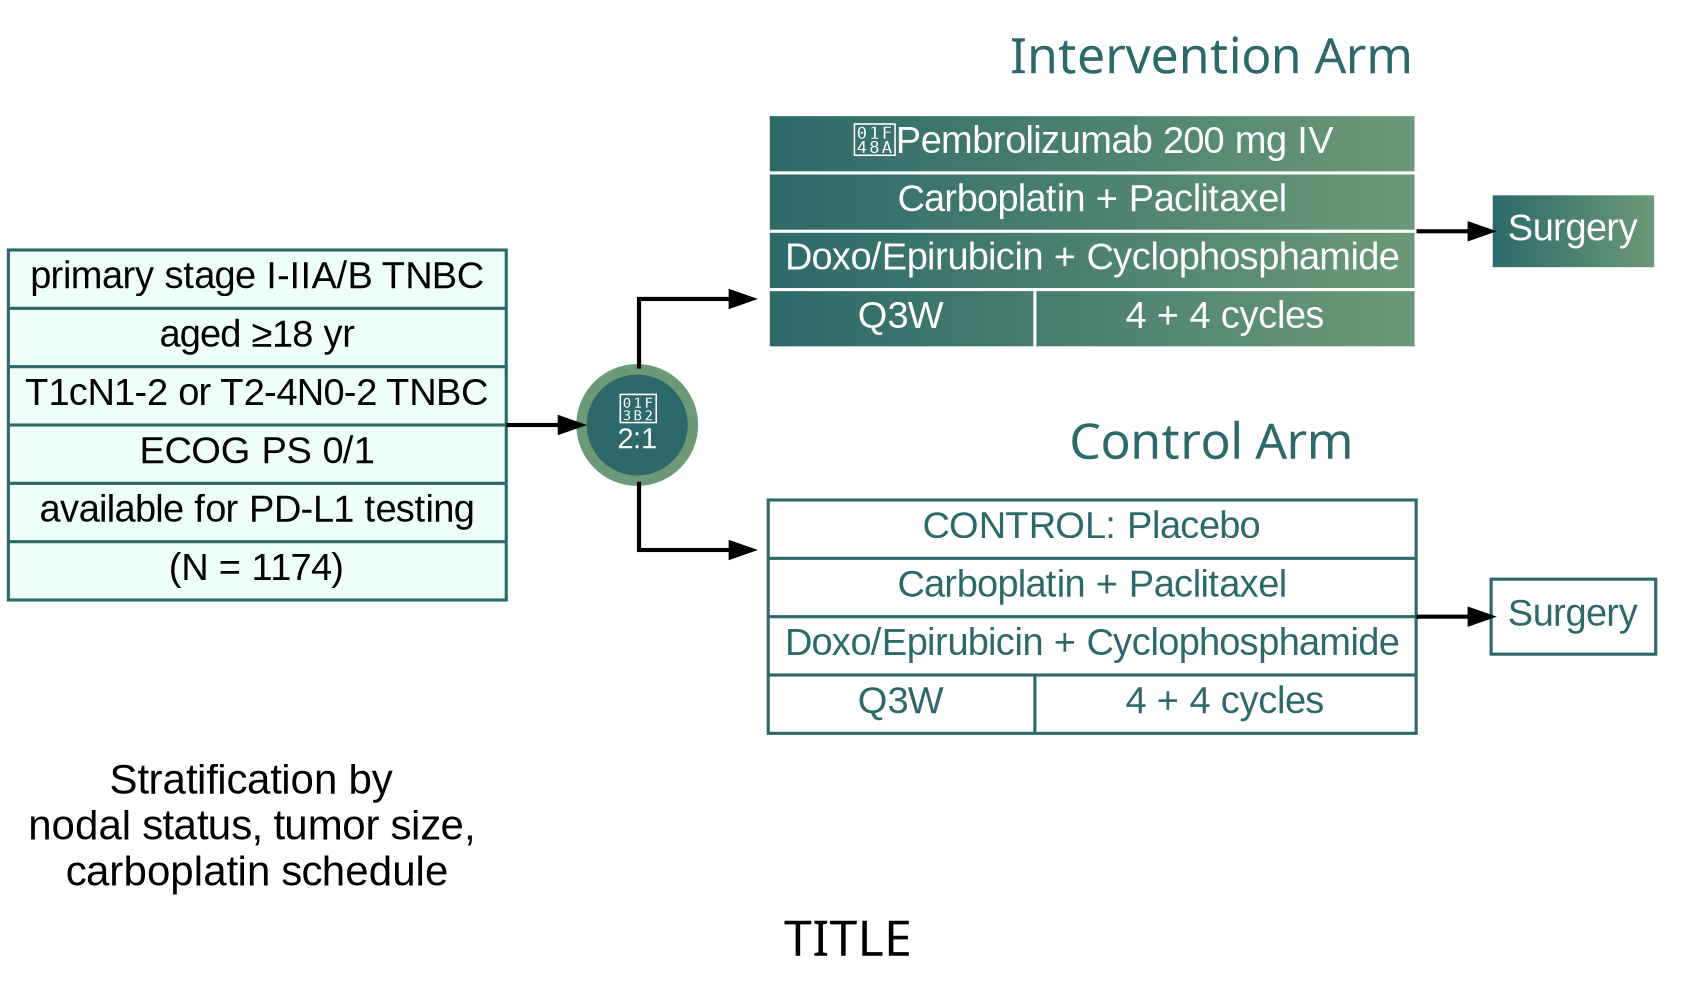 digraph {
  compound=true;
  graph [
    splines=ortho,
    nodesep=1
    rankdir="LR"
    // fontname="Arial",
    fontname="FiraSans-SemiBoldItalic"
    label="TITLE" //TODO: ___
    labelloc = "b"
    fontsize="24pt"
  ]
  node[
    color="#2d696a",
    penwidth=1.5,
    fontsize="18pt",
    shape=record,
    // fontname="FiraSans-Regular"
    fontname="Arial",
    ]
  edge[color=black, penwidth=2, class="cats"];
  background[
      color="white",
      fontsize="20pt",
      //TODO: Stratification ___
      label="Stratification by
      \nnodal status, tumor size,
      \ncarboplatin schedule"
      ]
  pupulation [
      fillcolor="#eefffaff",
      style="filled",
      // TODO: Population ___
      label="primary stage I-IIA/B TNBC
      | aged ≥18 yr
      | T1cN1-2 or T2-4N0-2 TNBC
      | ECOG PS 0/1
      | available for PD-L1 testing
      | (N = 1174)"
      ]
  method [
      shape=circle,
      fillcolor="#2d696a",
      penwidth=5,
      color = "#6c9a77",
      fontcolor="#ffffff",
      style="filled",
      fontsize="14pt",
      // TODO: Randomize ___
      label="🎲\n2:1"
      ]
  subgraph cluster_armA {
    label="Intervention Arm"
    labelloc = "t"
    color=white
    fontcolor="#2d696a"
    node[
      color=white,
      fillcolor="#2d696a:#6c9a77",
      style="filled",
      fontcolor="#ffffff",
    ]
    // TODO: Intervention arm ___
    intervention[label="
        💊 Pembrolizumab 200 mg IV
      | Carboplatin + Paclitaxel
      | Doxo/Epirubicin + Cyclophosphamide
      | {Q3W|4 + 4 cycles}
      " ]
    surgery1[label="Surgery"]
    intervention -> surgery1
  }
  subgraph cluster_armB {
    label="Control Arm"
    labelloc = "t"
    color=white
    fontcolor="#2d696a"
    node[
      color="#2d696a:#6c9a77",
      fillcolor=white,
      style="filled",
      fontcolor="#2d696a:#6c9a77",
      ]
    // TODO: Control Arm ___
    control[label="
          CONTROL: Placebo
        | Carboplatin + Paclitaxel
        | Doxo/Epirubicin + Cyclophosphamide
        | {Q3W|4 + 4 cycles}
        " ]
    surgery2[label="Surgery"]
    control -> surgery2
  }
  pupulation -> method
  method -> intervention [ltail=cluster_armA lhead=cluster_armA];
  method -> control [ltail=cluster_armB lhead=cluster_armB];
}
